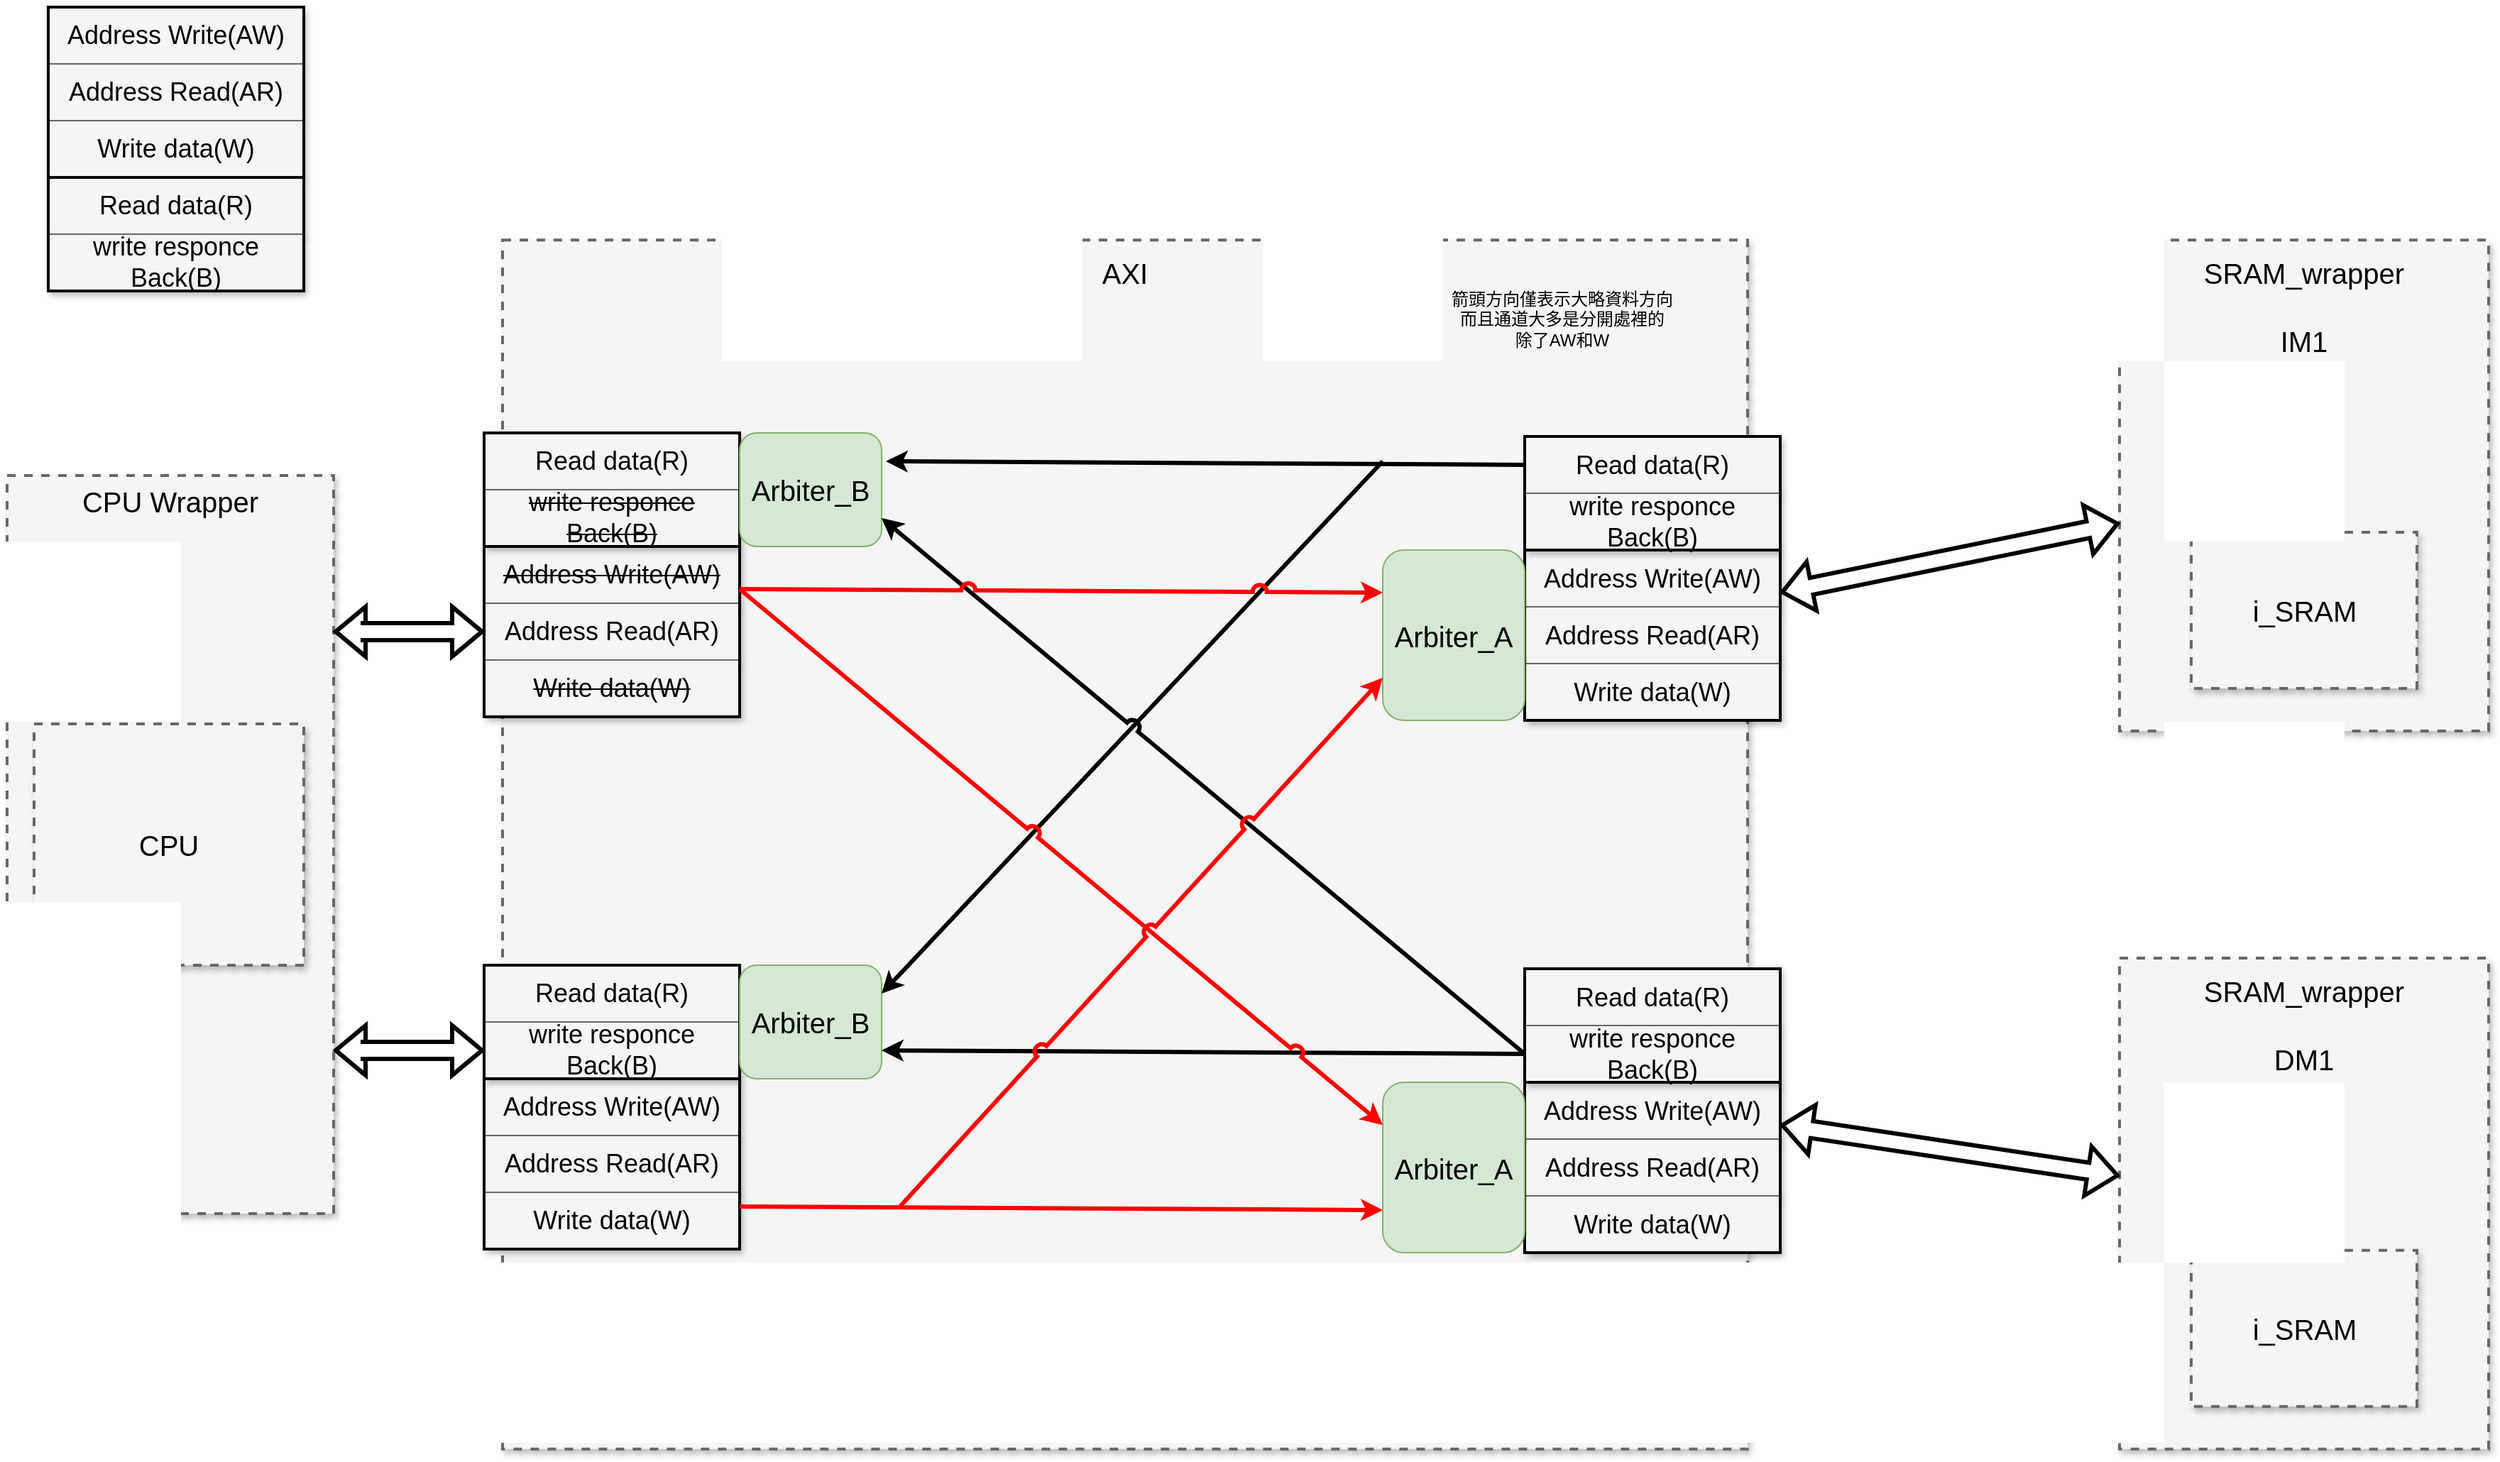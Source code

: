 <mxfile version="15.4.0" type="device"><diagram name="Page-1" id="90a13364-a465-7bf4-72fc-28e22215d7a0"><mxGraphModel dx="1185" dy="759" grid="1" gridSize="10" guides="1" tooltips="1" connect="1" arrows="1" fold="1" page="1" pageScale="1.5" pageWidth="1169" pageHeight="826" background="none" math="0" shadow="0"><root><mxCell id="0" style=";html=1;"/><mxCell id="1" style=";html=1;" parent="0"/><mxCell id="3a17f1ce550125da-1" value="AXI" style="whiteSpace=wrap;html=1;shadow=1;fontSize=20;fillColor=#f5f5f5;strokeColor=#666666;strokeWidth=2;dashed=1;verticalAlign=top;spacing=7;" parent="1" vertex="1"><mxGeometry x="350" y="194.15" width="877" height="851.7" as="geometry"/></mxCell><mxCell id="Un3xpJabwogcIGnDBRz8-25" value="CPU Wrapper" style="whiteSpace=wrap;html=1;shadow=1;fontSize=20;fillColor=#f5f5f5;strokeColor=#666666;strokeWidth=2;dashed=1;verticalAlign=top;" vertex="1" parent="1"><mxGeometry x="1" y="360" width="230" height="520" as="geometry"/></mxCell><mxCell id="Un3xpJabwogcIGnDBRz8-26" value="CPU" style="whiteSpace=wrap;html=1;shadow=1;fontSize=20;fillColor=#f5f5f5;strokeColor=#666666;strokeWidth=2;dashed=1;" vertex="1" parent="1"><mxGeometry x="20" y="535" width="190" height="170" as="geometry"/></mxCell><mxCell id="Un3xpJabwogcIGnDBRz8-30" value="Address Write(AW)" style="whiteSpace=wrap;html=1;shadow=1;fontSize=18;fillColor=#f5f5f5;strokeColor=#666666;" vertex="1" parent="1"><mxGeometry x="30" y="30" width="180" height="40" as="geometry"/></mxCell><mxCell id="Un3xpJabwogcIGnDBRz8-31" value="Address Read(AR)" style="whiteSpace=wrap;html=1;shadow=1;fontSize=18;fillColor=#f5f5f5;strokeColor=#666666;" vertex="1" parent="1"><mxGeometry x="30" y="70" width="180" height="40" as="geometry"/></mxCell><mxCell id="Un3xpJabwogcIGnDBRz8-32" value="Write data(W)" style="whiteSpace=wrap;html=1;shadow=1;fontSize=18;fillColor=#f5f5f5;strokeColor=#666666;" vertex="1" parent="1"><mxGeometry x="30" y="110" width="180" height="40" as="geometry"/></mxCell><mxCell id="Un3xpJabwogcIGnDBRz8-33" value="Read data(R)" style="whiteSpace=wrap;html=1;shadow=1;fontSize=18;fillColor=#f5f5f5;strokeColor=#666666;" vertex="1" parent="1"><mxGeometry x="30" y="150" width="180" height="40" as="geometry"/></mxCell><mxCell id="Un3xpJabwogcIGnDBRz8-34" value="write responce Back(B)" style="whiteSpace=wrap;html=1;shadow=1;fontSize=18;fillColor=#f5f5f5;strokeColor=#666666;" vertex="1" parent="1"><mxGeometry x="30" y="190" width="180" height="40" as="geometry"/></mxCell><mxCell id="Un3xpJabwogcIGnDBRz8-28" value="" style="rounded=0;whiteSpace=wrap;html=1;verticalAlign=top;strokeWidth=2;fillColor=none;" vertex="1" parent="1"><mxGeometry x="30" y="30" width="180" height="120" as="geometry"/></mxCell><mxCell id="Un3xpJabwogcIGnDBRz8-36" value="" style="rounded=0;whiteSpace=wrap;html=1;verticalAlign=top;strokeWidth=2;fillColor=none;" vertex="1" parent="1"><mxGeometry x="30" y="150" width="180" height="80" as="geometry"/></mxCell><mxCell id="Un3xpJabwogcIGnDBRz8-43" value="" style="group" vertex="1" connectable="0" parent="1"><mxGeometry x="337" y="705" width="180" height="200" as="geometry"/></mxCell><mxCell id="Un3xpJabwogcIGnDBRz8-44" value="" style="group" vertex="1" connectable="0" parent="Un3xpJabwogcIGnDBRz8-43"><mxGeometry y="80" width="180" height="120" as="geometry"/></mxCell><mxCell id="Un3xpJabwogcIGnDBRz8-45" value="Address Write(AW)" style="whiteSpace=wrap;html=1;shadow=1;fontSize=18;fillColor=#f5f5f5;strokeColor=#666666;" vertex="1" parent="Un3xpJabwogcIGnDBRz8-44"><mxGeometry width="180" height="40" as="geometry"/></mxCell><mxCell id="Un3xpJabwogcIGnDBRz8-46" value="Address Read(AR)" style="whiteSpace=wrap;html=1;shadow=1;fontSize=18;fillColor=#f5f5f5;strokeColor=#666666;" vertex="1" parent="Un3xpJabwogcIGnDBRz8-44"><mxGeometry y="40" width="180" height="40" as="geometry"/></mxCell><mxCell id="Un3xpJabwogcIGnDBRz8-47" value="Write data(W)" style="whiteSpace=wrap;html=1;shadow=1;fontSize=18;fillColor=#f5f5f5;strokeColor=#666666;" vertex="1" parent="Un3xpJabwogcIGnDBRz8-44"><mxGeometry y="80" width="180" height="40" as="geometry"/></mxCell><mxCell id="Un3xpJabwogcIGnDBRz8-48" value="" style="rounded=0;whiteSpace=wrap;html=1;verticalAlign=top;strokeWidth=2;fillColor=none;" vertex="1" parent="Un3xpJabwogcIGnDBRz8-44"><mxGeometry width="180" height="120" as="geometry"/></mxCell><mxCell id="Un3xpJabwogcIGnDBRz8-49" value="" style="group" vertex="1" connectable="0" parent="Un3xpJabwogcIGnDBRz8-43"><mxGeometry width="180" height="80" as="geometry"/></mxCell><mxCell id="Un3xpJabwogcIGnDBRz8-50" value="" style="rounded=0;whiteSpace=wrap;html=1;verticalAlign=top;strokeWidth=2;fillColor=none;" vertex="1" parent="Un3xpJabwogcIGnDBRz8-49"><mxGeometry width="180" height="80" as="geometry"/></mxCell><mxCell id="Un3xpJabwogcIGnDBRz8-51" value="Read data(R)" style="whiteSpace=wrap;html=1;shadow=1;fontSize=18;fillColor=#f5f5f5;strokeColor=#666666;" vertex="1" parent="Un3xpJabwogcIGnDBRz8-49"><mxGeometry width="180" height="40" as="geometry"/></mxCell><mxCell id="Un3xpJabwogcIGnDBRz8-52" value="write responce Back(B)" style="whiteSpace=wrap;html=1;shadow=1;fontSize=18;fillColor=#f5f5f5;strokeColor=#666666;" vertex="1" parent="Un3xpJabwogcIGnDBRz8-49"><mxGeometry y="40" width="180" height="40" as="geometry"/></mxCell><mxCell id="Un3xpJabwogcIGnDBRz8-53" value="" style="rounded=0;whiteSpace=wrap;html=1;verticalAlign=top;strokeWidth=2;fillColor=none;" vertex="1" parent="Un3xpJabwogcIGnDBRz8-49"><mxGeometry width="180" height="80" as="geometry"/></mxCell><mxCell id="Un3xpJabwogcIGnDBRz8-54" value="" style="group" vertex="1" connectable="0" parent="1"><mxGeometry x="1070" y="332.5" width="180" height="200" as="geometry"/></mxCell><mxCell id="Un3xpJabwogcIGnDBRz8-55" value="" style="group" vertex="1" connectable="0" parent="Un3xpJabwogcIGnDBRz8-54"><mxGeometry y="80" width="180" height="120" as="geometry"/></mxCell><mxCell id="Un3xpJabwogcIGnDBRz8-56" value="Address Write(AW)" style="whiteSpace=wrap;html=1;shadow=1;fontSize=18;fillColor=#f5f5f5;strokeColor=#666666;" vertex="1" parent="Un3xpJabwogcIGnDBRz8-55"><mxGeometry width="180" height="40" as="geometry"/></mxCell><mxCell id="Un3xpJabwogcIGnDBRz8-57" value="Address Read(AR)" style="whiteSpace=wrap;html=1;shadow=1;fontSize=18;fillColor=#f5f5f5;strokeColor=#666666;" vertex="1" parent="Un3xpJabwogcIGnDBRz8-55"><mxGeometry y="40" width="180" height="40" as="geometry"/></mxCell><mxCell id="Un3xpJabwogcIGnDBRz8-58" value="Write data(W)" style="whiteSpace=wrap;html=1;shadow=1;fontSize=18;fillColor=#f5f5f5;strokeColor=#666666;" vertex="1" parent="Un3xpJabwogcIGnDBRz8-55"><mxGeometry y="80" width="180" height="40" as="geometry"/></mxCell><mxCell id="Un3xpJabwogcIGnDBRz8-59" value="" style="rounded=0;whiteSpace=wrap;html=1;verticalAlign=top;strokeWidth=2;fillColor=none;" vertex="1" parent="Un3xpJabwogcIGnDBRz8-55"><mxGeometry width="180" height="120" as="geometry"/></mxCell><mxCell id="Un3xpJabwogcIGnDBRz8-60" value="" style="group" vertex="1" connectable="0" parent="Un3xpJabwogcIGnDBRz8-54"><mxGeometry width="180" height="80" as="geometry"/></mxCell><mxCell id="Un3xpJabwogcIGnDBRz8-61" value="" style="rounded=0;whiteSpace=wrap;html=1;verticalAlign=top;strokeWidth=2;fillColor=none;" vertex="1" parent="Un3xpJabwogcIGnDBRz8-60"><mxGeometry width="180" height="80" as="geometry"/></mxCell><mxCell id="Un3xpJabwogcIGnDBRz8-62" value="Read data(R)" style="whiteSpace=wrap;html=1;shadow=1;fontSize=18;fillColor=#f5f5f5;strokeColor=#666666;" vertex="1" parent="Un3xpJabwogcIGnDBRz8-60"><mxGeometry width="180" height="40" as="geometry"/></mxCell><mxCell id="Un3xpJabwogcIGnDBRz8-63" value="write responce Back(B)" style="whiteSpace=wrap;html=1;shadow=1;fontSize=18;fillColor=#f5f5f5;strokeColor=#666666;" vertex="1" parent="Un3xpJabwogcIGnDBRz8-60"><mxGeometry y="40" width="180" height="40" as="geometry"/></mxCell><mxCell id="Un3xpJabwogcIGnDBRz8-64" value="" style="rounded=0;whiteSpace=wrap;html=1;verticalAlign=top;strokeWidth=2;fillColor=none;" vertex="1" parent="Un3xpJabwogcIGnDBRz8-60"><mxGeometry width="180" height="80" as="geometry"/></mxCell><mxCell id="Un3xpJabwogcIGnDBRz8-65" value="" style="group" vertex="1" connectable="0" parent="1"><mxGeometry x="1070" y="707.5" width="180" height="200" as="geometry"/></mxCell><mxCell id="Un3xpJabwogcIGnDBRz8-66" value="" style="group" vertex="1" connectable="0" parent="Un3xpJabwogcIGnDBRz8-65"><mxGeometry y="80" width="180" height="120" as="geometry"/></mxCell><mxCell id="Un3xpJabwogcIGnDBRz8-67" value="Address Write(AW)" style="whiteSpace=wrap;html=1;shadow=1;fontSize=18;fillColor=#f5f5f5;strokeColor=#666666;" vertex="1" parent="Un3xpJabwogcIGnDBRz8-66"><mxGeometry width="180" height="40" as="geometry"/></mxCell><mxCell id="Un3xpJabwogcIGnDBRz8-68" value="Address Read(AR)" style="whiteSpace=wrap;html=1;shadow=1;fontSize=18;fillColor=#f5f5f5;strokeColor=#666666;" vertex="1" parent="Un3xpJabwogcIGnDBRz8-66"><mxGeometry y="40" width="180" height="40" as="geometry"/></mxCell><mxCell id="Un3xpJabwogcIGnDBRz8-69" value="Write data(W)" style="whiteSpace=wrap;html=1;shadow=1;fontSize=18;fillColor=#f5f5f5;strokeColor=#666666;" vertex="1" parent="Un3xpJabwogcIGnDBRz8-66"><mxGeometry y="80" width="180" height="40" as="geometry"/></mxCell><mxCell id="Un3xpJabwogcIGnDBRz8-70" value="" style="rounded=0;whiteSpace=wrap;html=1;verticalAlign=top;strokeWidth=2;fillColor=none;" vertex="1" parent="Un3xpJabwogcIGnDBRz8-66"><mxGeometry width="180" height="120" as="geometry"/></mxCell><mxCell id="Un3xpJabwogcIGnDBRz8-71" value="" style="group" vertex="1" connectable="0" parent="Un3xpJabwogcIGnDBRz8-65"><mxGeometry width="180" height="80" as="geometry"/></mxCell><mxCell id="Un3xpJabwogcIGnDBRz8-72" value="" style="rounded=0;whiteSpace=wrap;html=1;verticalAlign=top;strokeWidth=2;fillColor=none;" vertex="1" parent="Un3xpJabwogcIGnDBRz8-71"><mxGeometry width="180" height="80" as="geometry"/></mxCell><mxCell id="Un3xpJabwogcIGnDBRz8-73" value="Read data(R)" style="whiteSpace=wrap;html=1;shadow=1;fontSize=18;fillColor=#f5f5f5;strokeColor=#666666;" vertex="1" parent="Un3xpJabwogcIGnDBRz8-71"><mxGeometry width="180" height="40" as="geometry"/></mxCell><mxCell id="Un3xpJabwogcIGnDBRz8-74" value="write responce Back(B)" style="whiteSpace=wrap;html=1;shadow=1;fontSize=18;fillColor=#f5f5f5;strokeColor=#666666;" vertex="1" parent="Un3xpJabwogcIGnDBRz8-71"><mxGeometry y="40" width="180" height="40" as="geometry"/></mxCell><mxCell id="Un3xpJabwogcIGnDBRz8-75" value="" style="rounded=0;whiteSpace=wrap;html=1;verticalAlign=top;strokeWidth=2;fillColor=none;" vertex="1" parent="Un3xpJabwogcIGnDBRz8-71"><mxGeometry width="180" height="80" as="geometry"/></mxCell><mxCell id="Un3xpJabwogcIGnDBRz8-76" value="" style="group" vertex="1" connectable="0" parent="1"><mxGeometry x="337" y="330" width="180" height="200" as="geometry"/></mxCell><mxCell id="Un3xpJabwogcIGnDBRz8-39" value="" style="group" vertex="1" connectable="0" parent="Un3xpJabwogcIGnDBRz8-76"><mxGeometry y="80" width="180" height="120" as="geometry"/></mxCell><mxCell id="3a17f1ce550125da-8" value="&lt;strike&gt;Address Write(AW)&lt;/strike&gt;" style="whiteSpace=wrap;html=1;shadow=1;fontSize=18;fillColor=#f5f5f5;strokeColor=#666666;" parent="Un3xpJabwogcIGnDBRz8-39" vertex="1"><mxGeometry width="180" height="40" as="geometry"/></mxCell><mxCell id="Un3xpJabwogcIGnDBRz8-1" value="Address Read(AR)" style="whiteSpace=wrap;html=1;shadow=1;fontSize=18;fillColor=#f5f5f5;strokeColor=#666666;" vertex="1" parent="Un3xpJabwogcIGnDBRz8-39"><mxGeometry y="40" width="180" height="40" as="geometry"/></mxCell><mxCell id="Un3xpJabwogcIGnDBRz8-2" value="&lt;strike&gt;Write data(W)&lt;/strike&gt;" style="whiteSpace=wrap;html=1;shadow=1;fontSize=18;fillColor=#f5f5f5;strokeColor=#666666;" vertex="1" parent="Un3xpJabwogcIGnDBRz8-39"><mxGeometry y="80" width="180" height="40" as="geometry"/></mxCell><mxCell id="Un3xpJabwogcIGnDBRz8-37" value="" style="rounded=0;whiteSpace=wrap;html=1;verticalAlign=top;strokeWidth=2;fillColor=none;" vertex="1" parent="Un3xpJabwogcIGnDBRz8-39"><mxGeometry width="180" height="120" as="geometry"/></mxCell><mxCell id="Un3xpJabwogcIGnDBRz8-41" value="" style="group" vertex="1" connectable="0" parent="Un3xpJabwogcIGnDBRz8-76"><mxGeometry width="180" height="80" as="geometry"/></mxCell><mxCell id="Un3xpJabwogcIGnDBRz8-38" value="" style="rounded=0;whiteSpace=wrap;html=1;verticalAlign=top;strokeWidth=2;fillColor=none;" vertex="1" parent="Un3xpJabwogcIGnDBRz8-41"><mxGeometry width="180" height="80" as="geometry"/></mxCell><mxCell id="Un3xpJabwogcIGnDBRz8-3" value="Read data(R)" style="whiteSpace=wrap;html=1;shadow=1;fontSize=18;fillColor=#f5f5f5;strokeColor=#666666;" vertex="1" parent="Un3xpJabwogcIGnDBRz8-41"><mxGeometry width="180" height="40" as="geometry"/></mxCell><mxCell id="Un3xpJabwogcIGnDBRz8-4" value="&lt;strike&gt;write responce Back(B)&lt;/strike&gt;" style="whiteSpace=wrap;html=1;shadow=1;fontSize=18;fillColor=#f5f5f5;strokeColor=#666666;" vertex="1" parent="Un3xpJabwogcIGnDBRz8-41"><mxGeometry y="40" width="180" height="40" as="geometry"/></mxCell><mxCell id="Un3xpJabwogcIGnDBRz8-40" value="" style="rounded=0;whiteSpace=wrap;html=1;verticalAlign=top;strokeWidth=2;fillColor=none;" vertex="1" parent="Un3xpJabwogcIGnDBRz8-41"><mxGeometry width="180" height="80" as="geometry"/></mxCell><mxCell id="Un3xpJabwogcIGnDBRz8-78" value="&lt;font style=&quot;font-size: 20px&quot;&gt;Arbiter_A&lt;/font&gt;" style="rounded=1;whiteSpace=wrap;html=1;fillColor=#d5e8d4;strokeColor=#82b366;verticalAlign=middle;" vertex="1" parent="1"><mxGeometry x="970" y="412.5" width="100" height="120" as="geometry"/></mxCell><mxCell id="Un3xpJabwogcIGnDBRz8-80" value="&lt;font style=&quot;font-size: 20px&quot;&gt;Arbiter_A&lt;/font&gt;" style="rounded=1;whiteSpace=wrap;html=1;fillColor=#d5e8d4;strokeColor=#82b366;verticalAlign=middle;" vertex="1" parent="1"><mxGeometry x="970" y="787.5" width="100" height="120" as="geometry"/></mxCell><mxCell id="Un3xpJabwogcIGnDBRz8-82" value="&lt;font style=&quot;font-size: 20px&quot;&gt;Arbiter_B&lt;/font&gt;" style="rounded=1;whiteSpace=wrap;html=1;fillColor=#d5e8d4;strokeColor=#82b366;verticalAlign=middle;" vertex="1" parent="1"><mxGeometry x="517" y="330" width="100" height="80" as="geometry"/></mxCell><mxCell id="Un3xpJabwogcIGnDBRz8-85" value="&lt;font style=&quot;font-size: 20px&quot;&gt;Arbiter_B&lt;/font&gt;" style="rounded=1;whiteSpace=wrap;html=1;fillColor=#d5e8d4;strokeColor=#82b366;verticalAlign=middle;" vertex="1" parent="1"><mxGeometry x="517" y="705" width="100" height="80" as="geometry"/></mxCell><mxCell id="Un3xpJabwogcIGnDBRz8-103" style="edgeStyle=none;rounded=0;orthogonalLoop=1;jettySize=auto;html=1;strokeWidth=3;exitX=0;exitY=0.25;exitDx=0;exitDy=0;" edge="1" parent="1" source="Un3xpJabwogcIGnDBRz8-64"><mxGeometry relative="1" as="geometry"><mxPoint x="620" y="350" as="targetPoint"/></mxGeometry></mxCell><mxCell id="Un3xpJabwogcIGnDBRz8-104" style="edgeStyle=none;rounded=0;orthogonalLoop=1;jettySize=auto;html=1;startArrow=none;startFill=0;jumpStyle=none;strokeWidth=3;exitX=0;exitY=0.75;exitDx=0;exitDy=0;entryX=1;entryY=0.75;entryDx=0;entryDy=0;" edge="1" parent="1" source="Un3xpJabwogcIGnDBRz8-75" target="Un3xpJabwogcIGnDBRz8-85"><mxGeometry relative="1" as="geometry"/></mxCell><mxCell id="Un3xpJabwogcIGnDBRz8-105" style="edgeStyle=none;rounded=0;orthogonalLoop=1;jettySize=auto;html=1;entryX=1;entryY=0.25;entryDx=0;entryDy=0;strokeWidth=3;" edge="1" parent="1" target="Un3xpJabwogcIGnDBRz8-85"><mxGeometry relative="1" as="geometry"><mxPoint x="970" y="350" as="sourcePoint"/></mxGeometry></mxCell><mxCell id="Un3xpJabwogcIGnDBRz8-106" style="edgeStyle=none;rounded=0;orthogonalLoop=1;jettySize=auto;html=1;entryX=1;entryY=0.75;entryDx=0;entryDy=0;jumpStyle=arc;strokeWidth=3;exitX=0;exitY=0.75;exitDx=0;exitDy=0;" edge="1" parent="1" source="Un3xpJabwogcIGnDBRz8-75" target="Un3xpJabwogcIGnDBRz8-82"><mxGeometry relative="1" as="geometry"><mxPoint x="1060" y="950" as="sourcePoint"/></mxGeometry></mxCell><mxCell id="Un3xpJabwogcIGnDBRz8-107" style="edgeStyle=none;rounded=0;jumpStyle=arc;orthogonalLoop=1;jettySize=auto;html=1;entryX=0;entryY=0.25;entryDx=0;entryDy=0;startArrow=none;startFill=0;strokeWidth=3;strokeColor=#FF0000;exitX=1;exitY=0.25;exitDx=0;exitDy=0;" edge="1" parent="1" source="Un3xpJabwogcIGnDBRz8-37" target="Un3xpJabwogcIGnDBRz8-78"><mxGeometry relative="1" as="geometry"/></mxCell><mxCell id="Un3xpJabwogcIGnDBRz8-108" style="edgeStyle=none;rounded=0;jumpStyle=arc;orthogonalLoop=1;jettySize=auto;html=1;entryX=0;entryY=0.25;entryDx=0;entryDy=0;startArrow=none;startFill=0;strokeColor=#FF0000;strokeWidth=3;exitX=1;exitY=0.25;exitDx=0;exitDy=0;" edge="1" parent="1" source="Un3xpJabwogcIGnDBRz8-37" target="Un3xpJabwogcIGnDBRz8-80"><mxGeometry relative="1" as="geometry"/></mxCell><mxCell id="Un3xpJabwogcIGnDBRz8-110" style="edgeStyle=none;rounded=0;jumpStyle=arc;orthogonalLoop=1;jettySize=auto;html=1;startArrow=none;startFill=0;strokeColor=#FF0000;strokeWidth=3;entryX=0;entryY=0.75;entryDx=0;entryDy=0;" edge="1" parent="1" target="Un3xpJabwogcIGnDBRz8-78"><mxGeometry relative="1" as="geometry"><mxPoint x="630" y="875" as="sourcePoint"/><mxPoint x="970" y="498" as="targetPoint"/></mxGeometry></mxCell><mxCell id="Un3xpJabwogcIGnDBRz8-109" style="edgeStyle=none;rounded=0;jumpStyle=none;orthogonalLoop=1;jettySize=auto;html=1;entryX=0;entryY=0.75;entryDx=0;entryDy=0;startArrow=none;startFill=0;strokeColor=#FF0000;strokeWidth=3;exitX=1;exitY=0.75;exitDx=0;exitDy=0;" edge="1" parent="1" source="Un3xpJabwogcIGnDBRz8-48" target="Un3xpJabwogcIGnDBRz8-80"><mxGeometry relative="1" as="geometry"/></mxCell><mxCell id="Un3xpJabwogcIGnDBRz8-111" value="SRAM_wrapper&lt;br&gt;&lt;br&gt;IM1" style="whiteSpace=wrap;html=1;shadow=1;fontSize=20;fillColor=#f5f5f5;strokeColor=#666666;strokeWidth=2;dashed=1;verticalAlign=top;spacing=7;" vertex="1" parent="1"><mxGeometry x="1489" y="194.15" width="260" height="345.85" as="geometry"/></mxCell><mxCell id="Un3xpJabwogcIGnDBRz8-113" value="i_SRAM" style="whiteSpace=wrap;html=1;shadow=1;fontSize=20;fillColor=#f5f5f5;strokeColor=#666666;strokeWidth=2;dashed=1;verticalAlign=middle;spacing=7;" vertex="1" parent="1"><mxGeometry x="1539.5" y="400" width="159" height="110" as="geometry"/></mxCell><mxCell id="Un3xpJabwogcIGnDBRz8-115" value="SRAM_wrapper&lt;br&gt;&lt;br&gt;DM1" style="whiteSpace=wrap;html=1;shadow=1;fontSize=20;fillColor=#f5f5f5;strokeColor=#666666;strokeWidth=2;dashed=1;verticalAlign=top;spacing=7;" vertex="1" parent="1"><mxGeometry x="1489" y="700" width="260" height="345.85" as="geometry"/></mxCell><mxCell id="Un3xpJabwogcIGnDBRz8-116" value="i_SRAM" style="whiteSpace=wrap;html=1;shadow=1;fontSize=20;fillColor=#f5f5f5;strokeColor=#666666;strokeWidth=2;dashed=1;verticalAlign=middle;spacing=7;" vertex="1" parent="1"><mxGeometry x="1539.5" y="905.85" width="159" height="110" as="geometry"/></mxCell><mxCell id="Un3xpJabwogcIGnDBRz8-117" style="edgeStyle=none;rounded=0;jumpStyle=none;orthogonalLoop=1;jettySize=auto;html=1;startArrow=block;startFill=0;strokeColor=#000000;strokeWidth=3;exitX=1;exitY=0.25;exitDx=0;exitDy=0;shape=flexArrow;" edge="1" parent="1" source="Un3xpJabwogcIGnDBRz8-59" target="Un3xpJabwogcIGnDBRz8-111"><mxGeometry relative="1" as="geometry"/></mxCell><mxCell id="Un3xpJabwogcIGnDBRz8-118" style="edgeStyle=none;rounded=0;jumpStyle=none;orthogonalLoop=1;jettySize=auto;html=1;startArrow=block;startFill=0;strokeColor=#000000;strokeWidth=3;exitX=1;exitY=0.25;exitDx=0;exitDy=0;shape=flexArrow;" edge="1" parent="1" source="Un3xpJabwogcIGnDBRz8-70" target="Un3xpJabwogcIGnDBRz8-115"><mxGeometry relative="1" as="geometry"/></mxCell><mxCell id="Un3xpJabwogcIGnDBRz8-119" style="edgeStyle=orthogonalEdgeStyle;rounded=0;jumpStyle=none;orthogonalLoop=1;jettySize=auto;html=1;startArrow=block;startFill=0;strokeColor=#000000;strokeWidth=3;exitX=0;exitY=0.5;exitDx=0;exitDy=0;shape=flexArrow;" edge="1" parent="1" source="Un3xpJabwogcIGnDBRz8-37" target="Un3xpJabwogcIGnDBRz8-25"><mxGeometry relative="1" as="geometry"><mxPoint x="260" y="470" as="targetPoint"/><Array as="points"><mxPoint x="250" y="470"/><mxPoint x="250" y="470"/></Array></mxGeometry></mxCell><mxCell id="Un3xpJabwogcIGnDBRz8-120" style="edgeStyle=orthogonalEdgeStyle;rounded=0;jumpStyle=none;orthogonalLoop=1;jettySize=auto;html=1;startArrow=block;startFill=0;strokeColor=#000000;strokeWidth=3;exitX=0;exitY=0.75;exitDx=0;exitDy=0;shape=flexArrow;" edge="1" parent="1" source="Un3xpJabwogcIGnDBRz8-53" target="Un3xpJabwogcIGnDBRz8-25"><mxGeometry relative="1" as="geometry"><mxPoint x="250" y="815" as="targetPoint"/><Array as="points"><mxPoint x="250" y="765"/><mxPoint x="250" y="765"/></Array></mxGeometry></mxCell><mxCell id="Un3xpJabwogcIGnDBRz8-121" value="箭頭方向僅表示大略資料方向&lt;br&gt;而且通道大多是分開處裡的&lt;br&gt;除了AW和W" style="text;html=1;strokeColor=none;fillColor=none;align=center;verticalAlign=middle;whiteSpace=wrap;rounded=0;" vertex="1" parent="1"><mxGeometry x="1000" y="220" width="193" height="60" as="geometry"/></mxCell></root></mxGraphModel></diagram></mxfile>